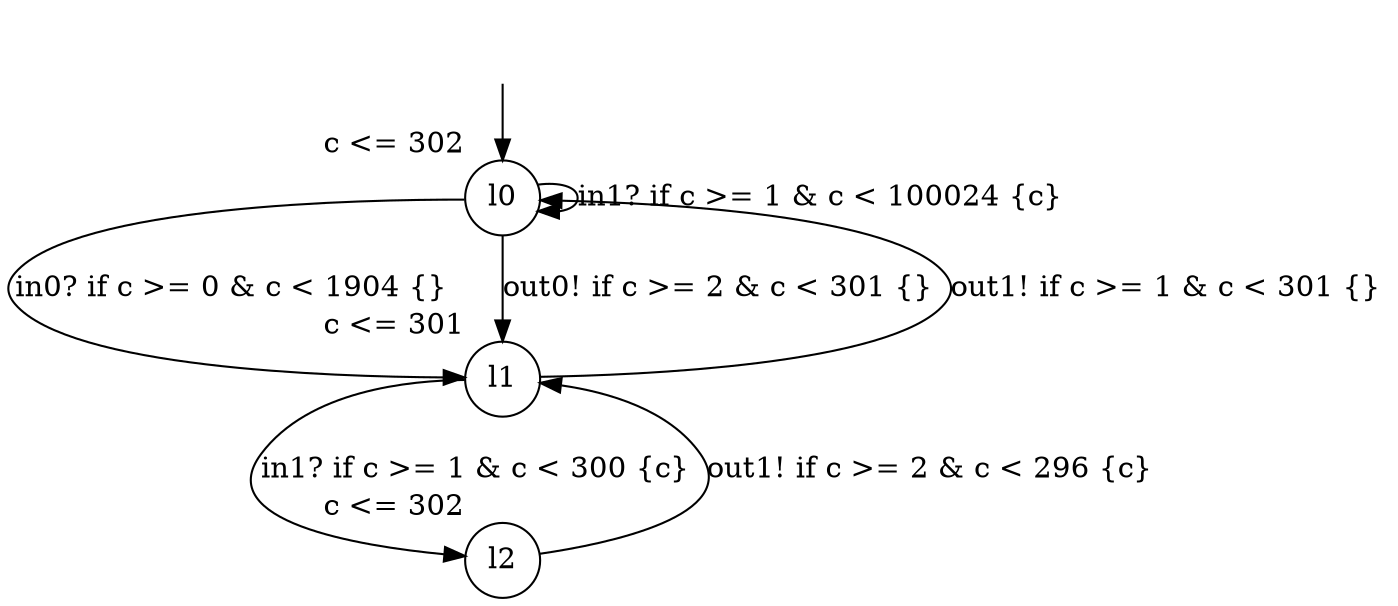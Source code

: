digraph g {
__start0 [label="" shape="none"];
l0 [shape="circle" margin=0 label="l0", xlabel="c <= 302"];
l1 [shape="circle" margin=0 label="l1", xlabel="c <= 301"];
l2 [shape="circle" margin=0 label="l2", xlabel="c <= 302"];
l0 -> l1 [label="in0? if c >= 0 & c < 1904 {} "];
l0 -> l0 [label="in1? if c >= 1 & c < 100024 {c} "];
l0 -> l1 [label="out0! if c >= 2 & c < 301 {} "];
l1 -> l2 [label="in1? if c >= 1 & c < 300 {c} "];
l1 -> l0 [label="out1! if c >= 1 & c < 301 {} "];
l2 -> l1 [label="out1! if c >= 2 & c < 296 {c} "];
__start0 -> l0;
}
